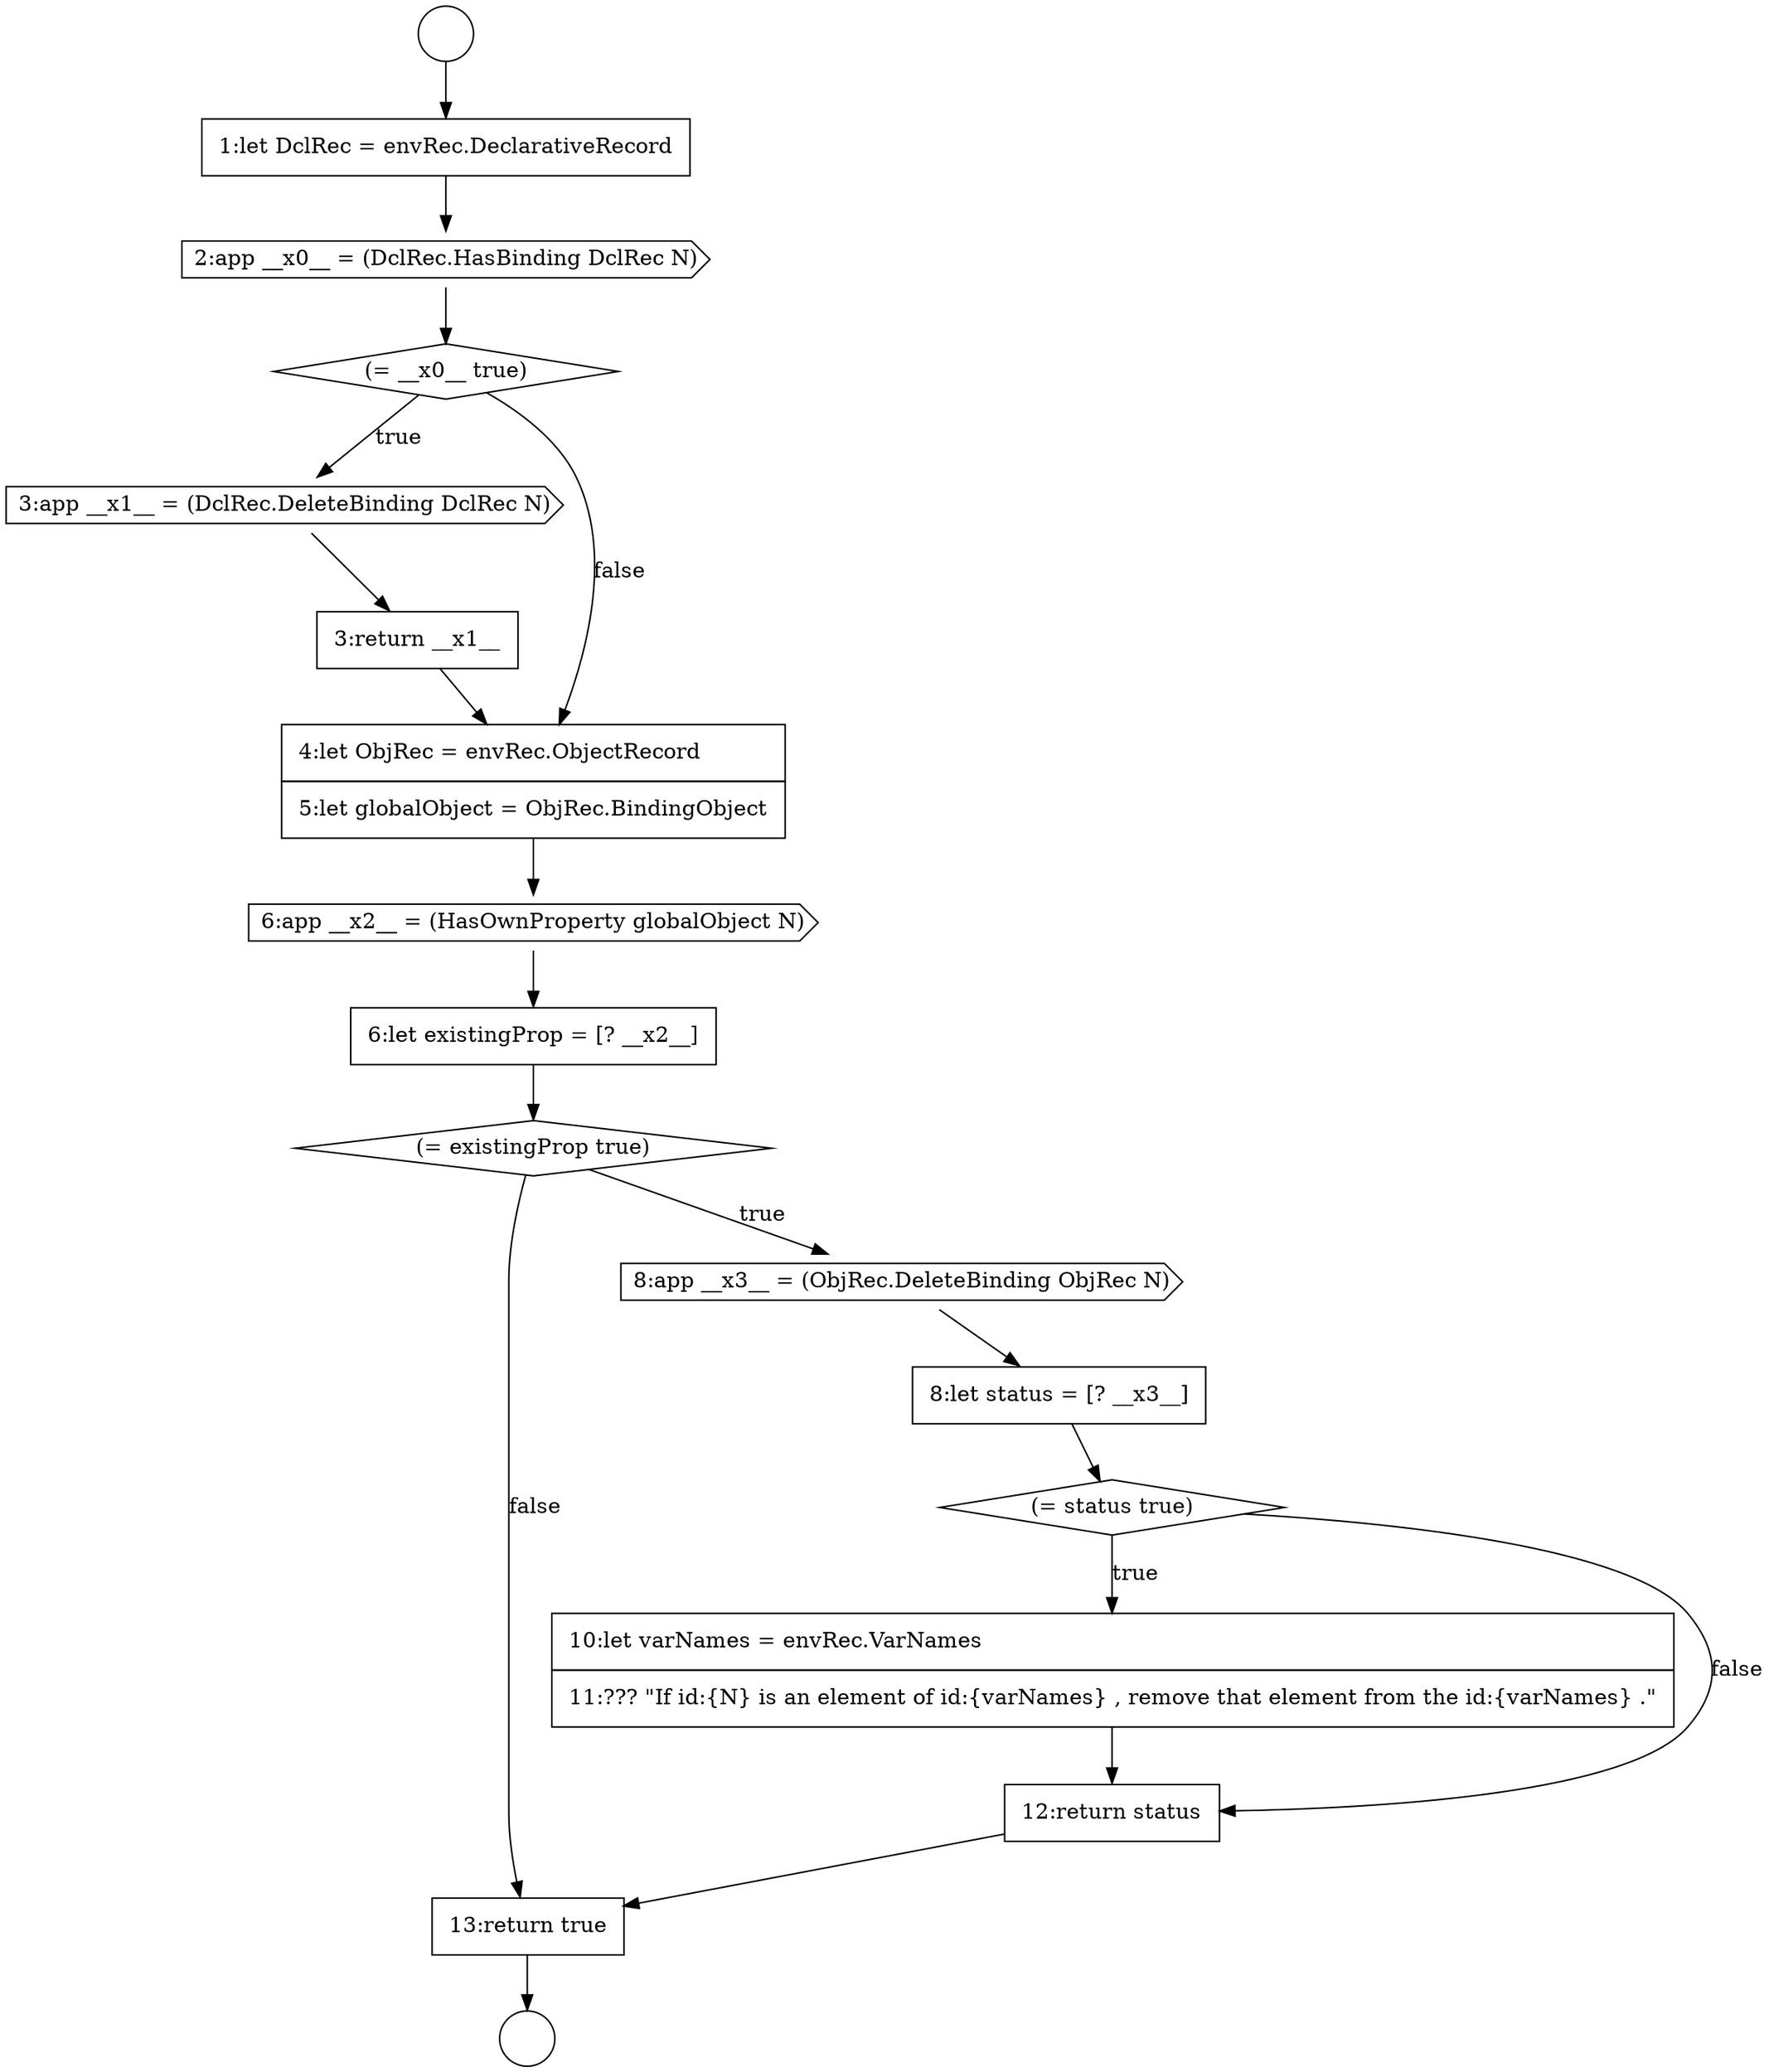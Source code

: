 digraph {
  node1269 [shape=diamond, label=<<font color="black">(= __x0__ true)</font>> color="black" fillcolor="white" style=filled]
  node1275 [shape=diamond, label=<<font color="black">(= existingProp true)</font>> color="black" fillcolor="white" style=filled]
  node1265 [shape=circle label=" " color="black" fillcolor="white" style=filled]
  node1279 [shape=none, margin=0, label=<<font color="black">
    <table border="0" cellborder="1" cellspacing="0" cellpadding="10">
      <tr><td align="left">10:let varNames = envRec.VarNames</td></tr>
      <tr><td align="left">11:??? &quot;If id:{N} is an element of id:{varNames} , remove that element from the id:{varNames} .&quot;</td></tr>
    </table>
  </font>> color="black" fillcolor="white" style=filled]
  node1274 [shape=none, margin=0, label=<<font color="black">
    <table border="0" cellborder="1" cellspacing="0" cellpadding="10">
      <tr><td align="left">6:let existingProp = [? __x2__]</td></tr>
    </table>
  </font>> color="black" fillcolor="white" style=filled]
  node1281 [shape=none, margin=0, label=<<font color="black">
    <table border="0" cellborder="1" cellspacing="0" cellpadding="10">
      <tr><td align="left">13:return true</td></tr>
    </table>
  </font>> color="black" fillcolor="white" style=filled]
  node1270 [shape=cds, label=<<font color="black">3:app __x1__ = (DclRec.DeleteBinding DclRec N)</font>> color="black" fillcolor="white" style=filled]
  node1266 [shape=circle label=" " color="black" fillcolor="white" style=filled]
  node1271 [shape=none, margin=0, label=<<font color="black">
    <table border="0" cellborder="1" cellspacing="0" cellpadding="10">
      <tr><td align="left">3:return __x1__</td></tr>
    </table>
  </font>> color="black" fillcolor="white" style=filled]
  node1277 [shape=none, margin=0, label=<<font color="black">
    <table border="0" cellborder="1" cellspacing="0" cellpadding="10">
      <tr><td align="left">8:let status = [? __x3__]</td></tr>
    </table>
  </font>> color="black" fillcolor="white" style=filled]
  node1267 [shape=none, margin=0, label=<<font color="black">
    <table border="0" cellborder="1" cellspacing="0" cellpadding="10">
      <tr><td align="left">1:let DclRec = envRec.DeclarativeRecord</td></tr>
    </table>
  </font>> color="black" fillcolor="white" style=filled]
  node1272 [shape=none, margin=0, label=<<font color="black">
    <table border="0" cellborder="1" cellspacing="0" cellpadding="10">
      <tr><td align="left">4:let ObjRec = envRec.ObjectRecord</td></tr>
      <tr><td align="left">5:let globalObject = ObjRec.BindingObject</td></tr>
    </table>
  </font>> color="black" fillcolor="white" style=filled]
  node1276 [shape=cds, label=<<font color="black">8:app __x3__ = (ObjRec.DeleteBinding ObjRec N)</font>> color="black" fillcolor="white" style=filled]
  node1280 [shape=none, margin=0, label=<<font color="black">
    <table border="0" cellborder="1" cellspacing="0" cellpadding="10">
      <tr><td align="left">12:return status</td></tr>
    </table>
  </font>> color="black" fillcolor="white" style=filled]
  node1268 [shape=cds, label=<<font color="black">2:app __x0__ = (DclRec.HasBinding DclRec N)</font>> color="black" fillcolor="white" style=filled]
  node1278 [shape=diamond, label=<<font color="black">(= status true)</font>> color="black" fillcolor="white" style=filled]
  node1273 [shape=cds, label=<<font color="black">6:app __x2__ = (HasOwnProperty globalObject N)</font>> color="black" fillcolor="white" style=filled]
  node1265 -> node1267 [ color="black"]
  node1267 -> node1268 [ color="black"]
  node1271 -> node1272 [ color="black"]
  node1280 -> node1281 [ color="black"]
  node1270 -> node1271 [ color="black"]
  node1281 -> node1266 [ color="black"]
  node1268 -> node1269 [ color="black"]
  node1272 -> node1273 [ color="black"]
  node1275 -> node1276 [label=<<font color="black">true</font>> color="black"]
  node1275 -> node1281 [label=<<font color="black">false</font>> color="black"]
  node1274 -> node1275 [ color="black"]
  node1279 -> node1280 [ color="black"]
  node1273 -> node1274 [ color="black"]
  node1278 -> node1279 [label=<<font color="black">true</font>> color="black"]
  node1278 -> node1280 [label=<<font color="black">false</font>> color="black"]
  node1269 -> node1270 [label=<<font color="black">true</font>> color="black"]
  node1269 -> node1272 [label=<<font color="black">false</font>> color="black"]
  node1276 -> node1277 [ color="black"]
  node1277 -> node1278 [ color="black"]
}

